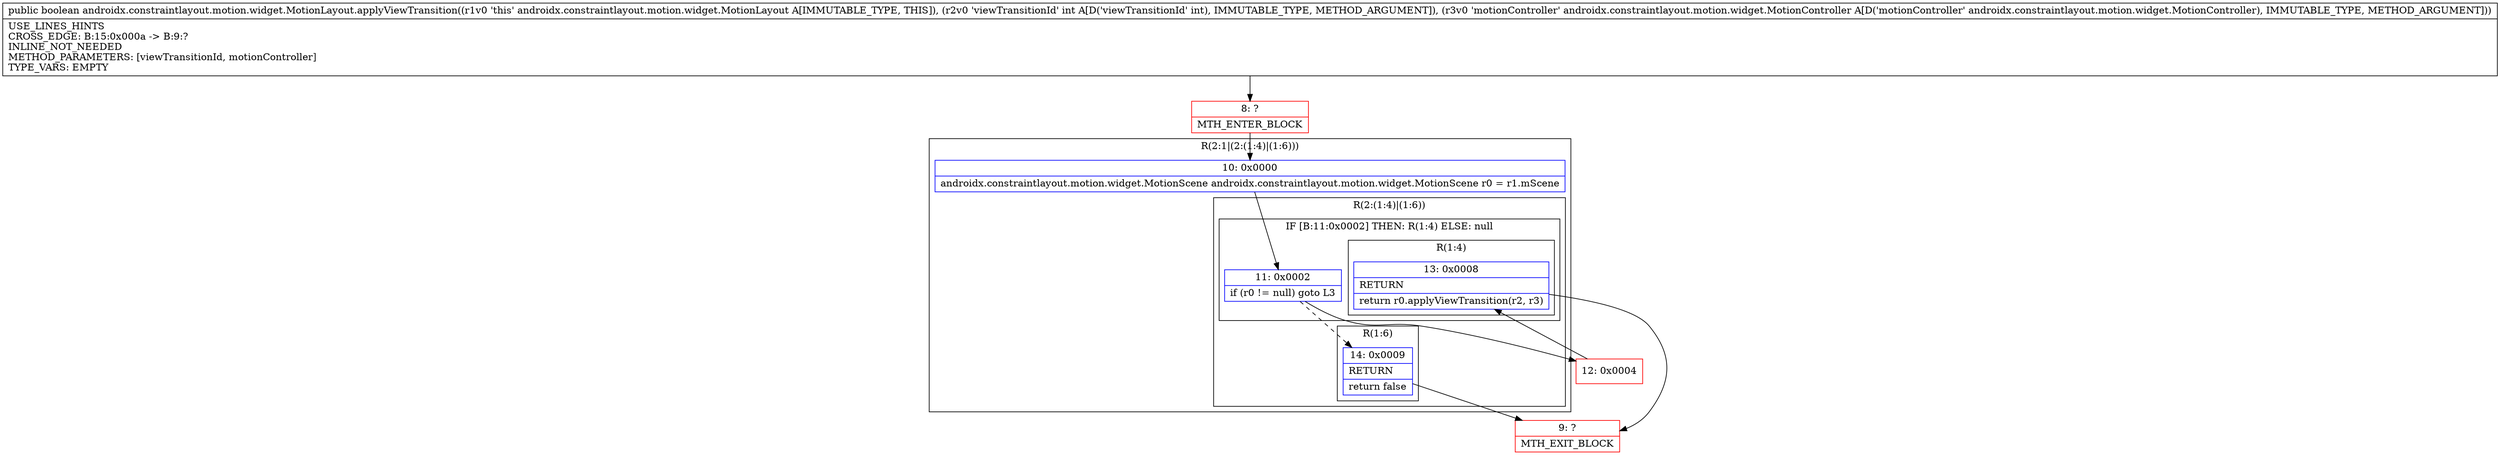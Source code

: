 digraph "CFG forandroidx.constraintlayout.motion.widget.MotionLayout.applyViewTransition(ILandroidx\/constraintlayout\/motion\/widget\/MotionController;)Z" {
subgraph cluster_Region_1407844690 {
label = "R(2:1|(2:(1:4)|(1:6)))";
node [shape=record,color=blue];
Node_10 [shape=record,label="{10\:\ 0x0000|androidx.constraintlayout.motion.widget.MotionScene androidx.constraintlayout.motion.widget.MotionScene r0 = r1.mScene\l}"];
subgraph cluster_Region_474436395 {
label = "R(2:(1:4)|(1:6))";
node [shape=record,color=blue];
subgraph cluster_IfRegion_1854649007 {
label = "IF [B:11:0x0002] THEN: R(1:4) ELSE: null";
node [shape=record,color=blue];
Node_11 [shape=record,label="{11\:\ 0x0002|if (r0 != null) goto L3\l}"];
subgraph cluster_Region_1767076587 {
label = "R(1:4)";
node [shape=record,color=blue];
Node_13 [shape=record,label="{13\:\ 0x0008|RETURN\l|return r0.applyViewTransition(r2, r3)\l}"];
}
}
subgraph cluster_Region_1116420951 {
label = "R(1:6)";
node [shape=record,color=blue];
Node_14 [shape=record,label="{14\:\ 0x0009|RETURN\l|return false\l}"];
}
}
}
Node_8 [shape=record,color=red,label="{8\:\ ?|MTH_ENTER_BLOCK\l}"];
Node_12 [shape=record,color=red,label="{12\:\ 0x0004}"];
Node_9 [shape=record,color=red,label="{9\:\ ?|MTH_EXIT_BLOCK\l}"];
MethodNode[shape=record,label="{public boolean androidx.constraintlayout.motion.widget.MotionLayout.applyViewTransition((r1v0 'this' androidx.constraintlayout.motion.widget.MotionLayout A[IMMUTABLE_TYPE, THIS]), (r2v0 'viewTransitionId' int A[D('viewTransitionId' int), IMMUTABLE_TYPE, METHOD_ARGUMENT]), (r3v0 'motionController' androidx.constraintlayout.motion.widget.MotionController A[D('motionController' androidx.constraintlayout.motion.widget.MotionController), IMMUTABLE_TYPE, METHOD_ARGUMENT]))  | USE_LINES_HINTS\lCROSS_EDGE: B:15:0x000a \-\> B:9:?\lINLINE_NOT_NEEDED\lMETHOD_PARAMETERS: [viewTransitionId, motionController]\lTYPE_VARS: EMPTY\l}"];
MethodNode -> Node_8;Node_10 -> Node_11;
Node_11 -> Node_12;
Node_11 -> Node_14[style=dashed];
Node_13 -> Node_9;
Node_14 -> Node_9;
Node_8 -> Node_10;
Node_12 -> Node_13;
}

